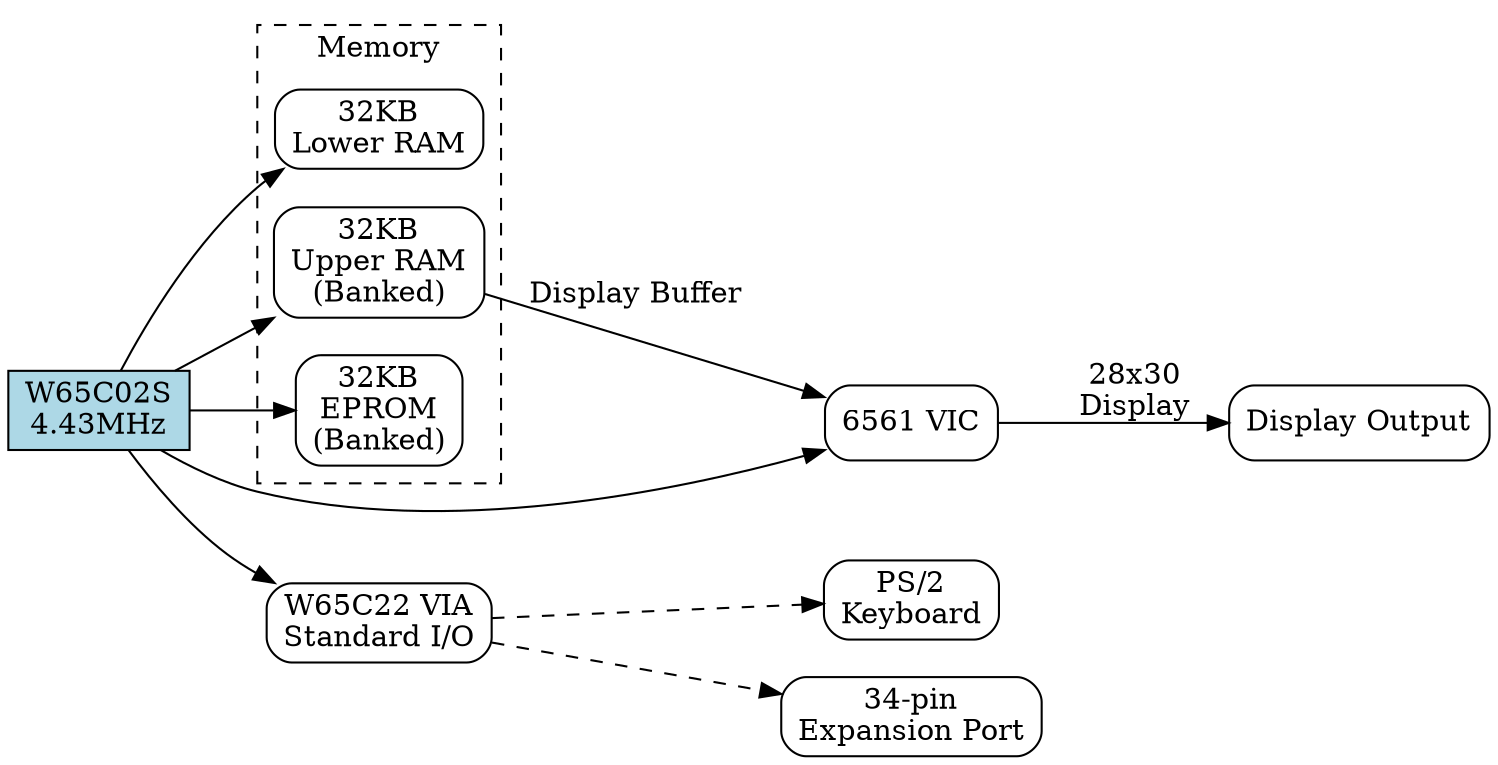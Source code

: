 digraph aves_robin {
    rankdir=LR;
    node [shape=box, style=rounded];
    
    cpu [label="W65C02S\n4.43MHz", style=filled, fillcolor=lightblue];
    
    subgraph cluster_memory {
        label="Memory";
        style=dashed;
        ram_lower [label="32KB\nLower RAM"];
        ram_upper [label="32KB\nUpper RAM\n(Banked)"];
        rom [label="32KB\nEPROM\n(Banked)"];
    }
    
    vic [label="6561 VIC"];
    display [label="Display Output"];
    
    io [label="W65C22 VIA\nStandard I/O"];
    
    cpu -> ram_lower;
    cpu -> ram_upper;
    cpu -> rom;
    cpu -> vic;
    cpu -> io;
    
    ram_upper -> vic [label="Display Buffer"];
    vic -> display [label="28x30\nDisplay"];
    
    io -> {keyboard, expansion} [style=dashed];
    
    keyboard [label="PS/2\nKeyboard"];
    expansion [label="34-pin\nExpansion Port"];
}

//dot -Tpng -Gdpi=300 -o robin.png robin.dot
